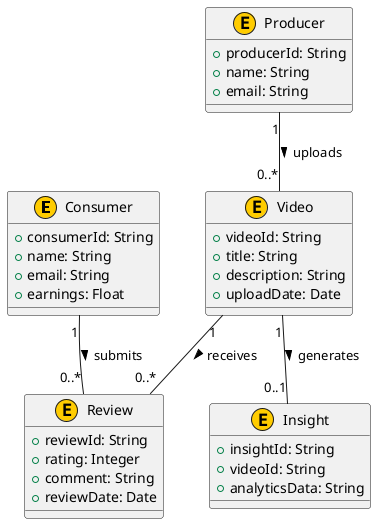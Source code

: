 @startuml

!define ENTITY(x) class x << (E,#FFCC00) >>
!define VALUE_OBJECT(x) class x << (V,#00CCFF) >>
!define AGGREGATE(x) class x << (A,#CCFFCC) >>

ENTITY(Consumer) {
    +consumerId: String
    +name: String
    +email: String
    +earnings: Float
}

ENTITY(Producer) {
    +producerId: String
    +name: String
    +email: String
}

ENTITY(Video) {
    +videoId: String
    +title: String
    +description: String
    +uploadDate: Date
}

ENTITY(Review) {
    +reviewId: String
    +rating: Integer
    +comment: String
    +reviewDate: Date
}

ENTITY(Insight) {
    +insightId: String
    +videoId: String
    +analyticsData: String
}

Consumer "1" -- "0..*" Review : submits >
Producer "1" -- "0..*" Video : uploads >
Video "1" -- "0..*" Review : receives >
Video "1" -- "0..1" Insight : generates >

@enduml
